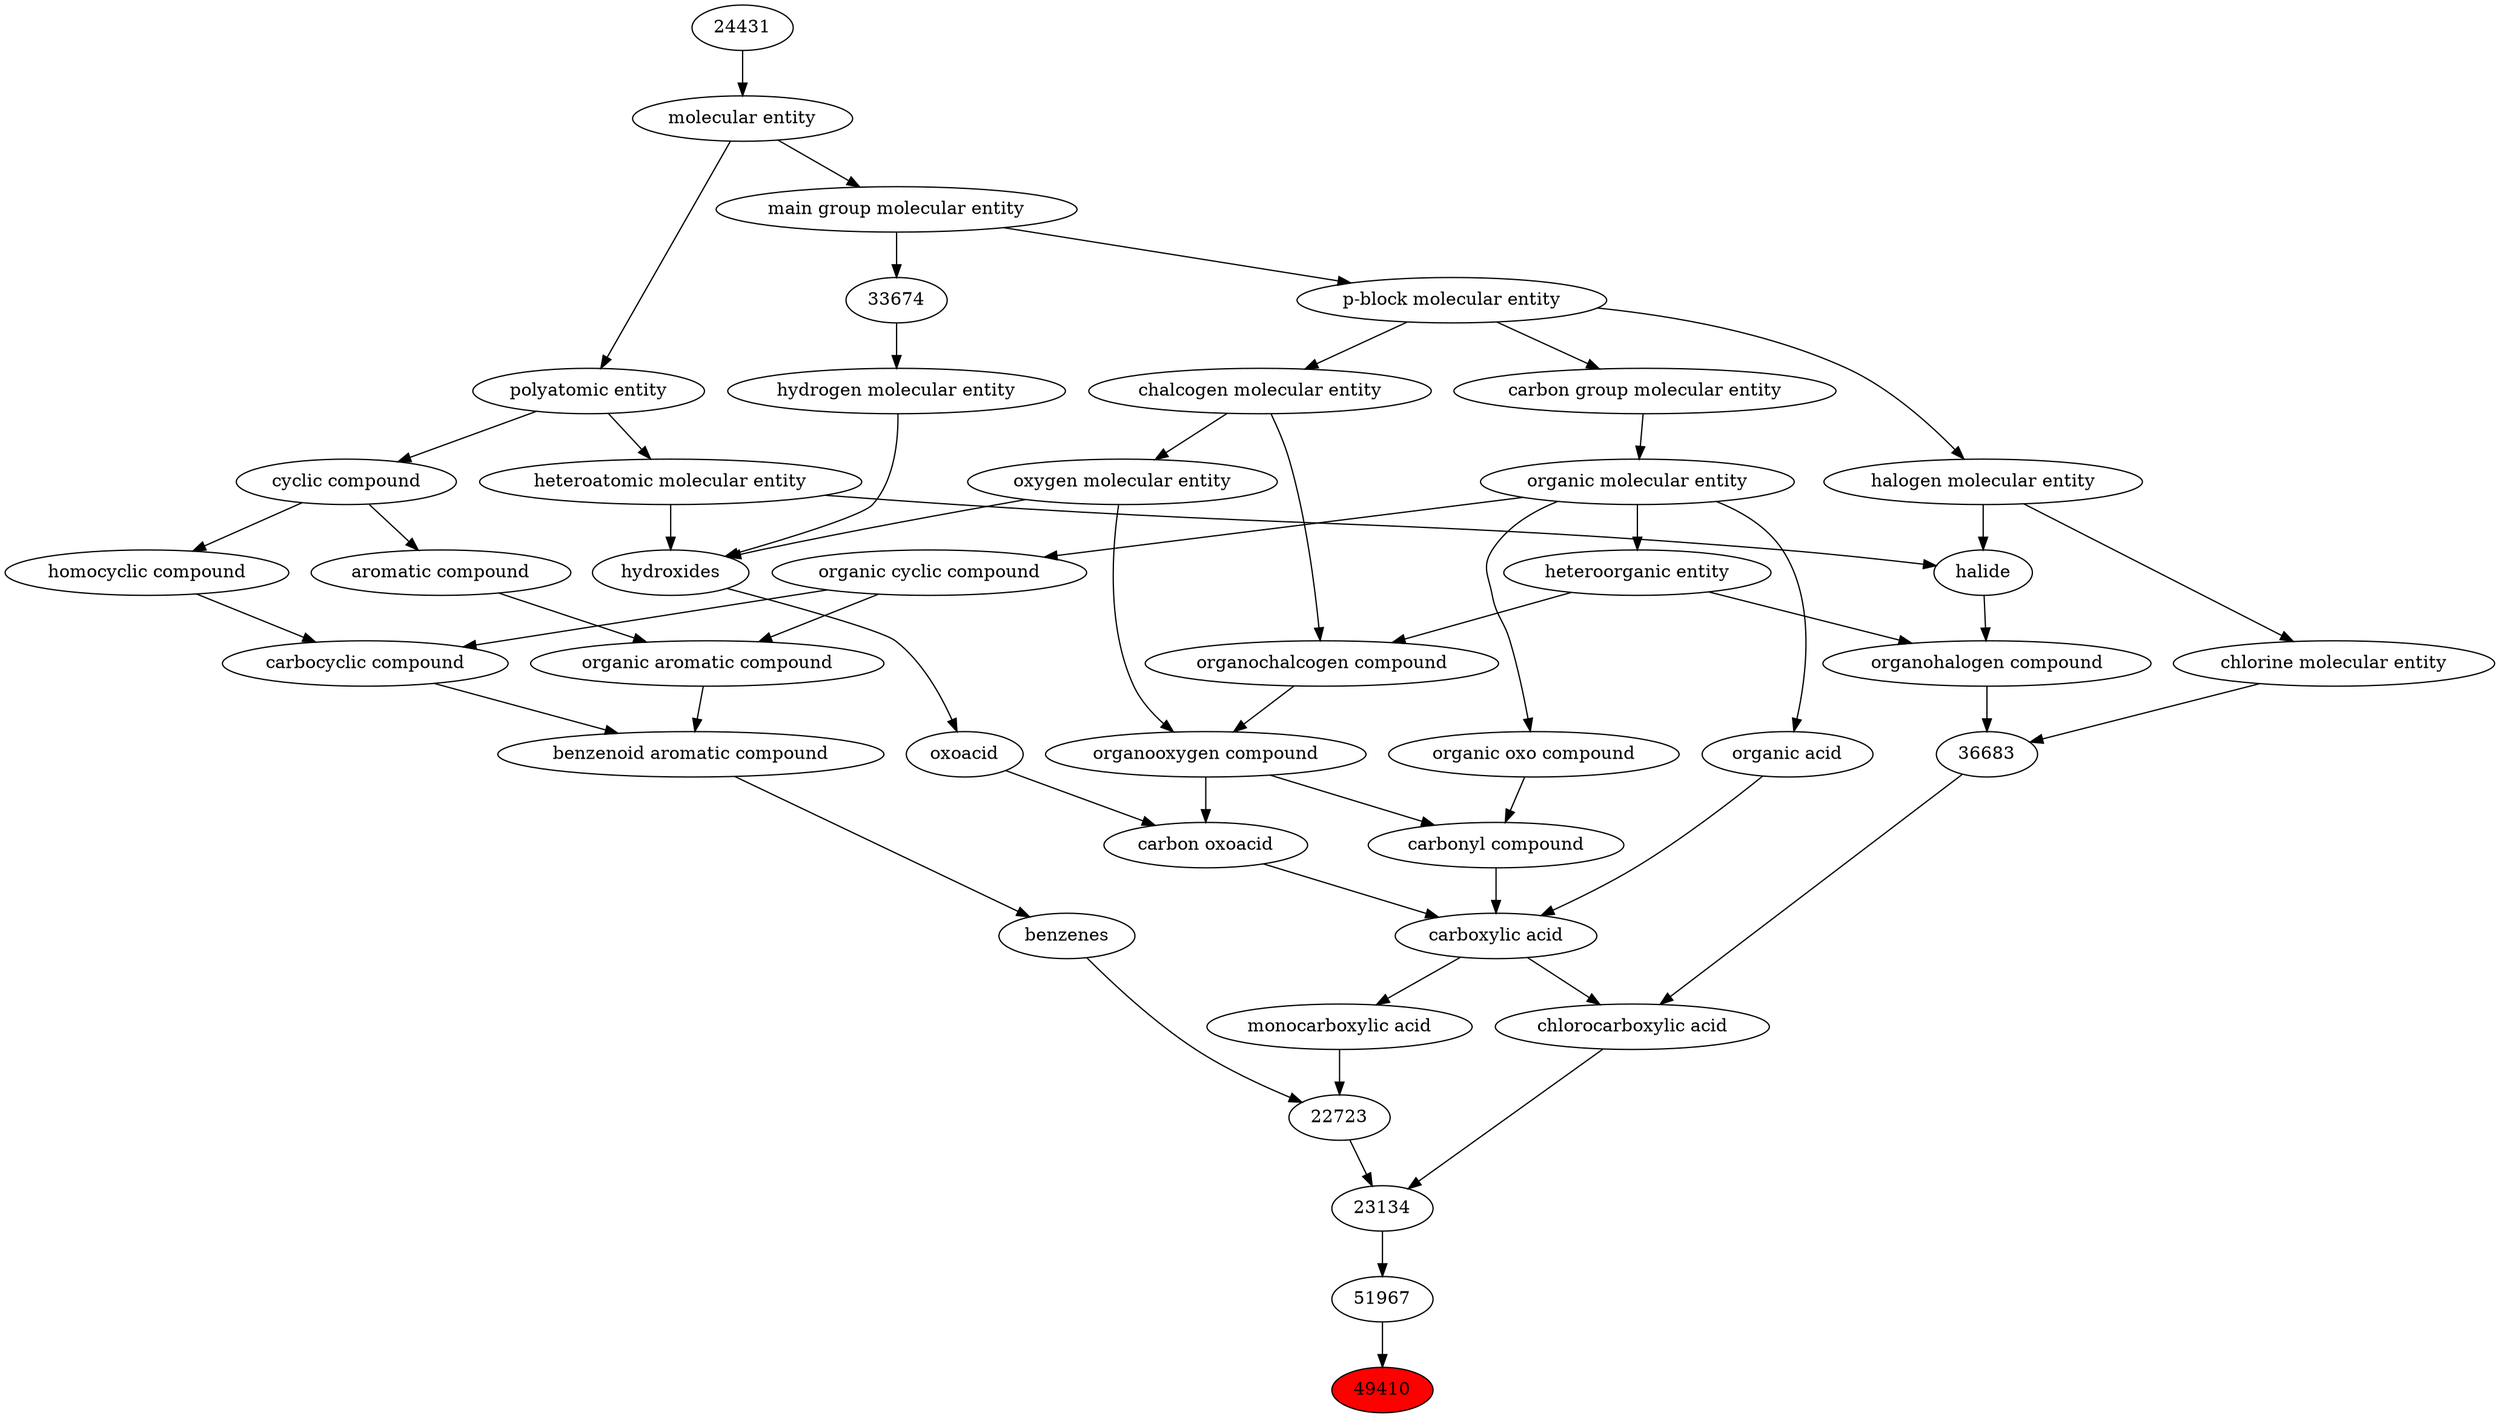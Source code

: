 digraph tree{ 
49410 [label="49410" fillcolor=red style=filled]
51967 -> 49410
51967 [label="51967"]
23134 -> 51967
23134 [label="23134"]
36685 -> 23134
22723 -> 23134
36685 [label="chlorocarboxylic acid"]
36683 -> 36685
33575 -> 36685
22723 [label="22723"]
22712 -> 22723
25384 -> 22723
36683 [label="36683"]
36684 -> 36683
23117 -> 36683
33575 [label="carboxylic acid"]
36586 -> 33575
35605 -> 33575
64709 -> 33575
22712 [label="benzenes"]
33836 -> 22712
25384 [label="monocarboxylic acid"]
33575 -> 25384
36684 [label="organohalogen compound"]
33285 -> 36684
37578 -> 36684
23117 [label="chlorine molecular entity"]
24471 -> 23117
36586 [label="carbonyl compound"]
36587 -> 36586
36963 -> 36586
35605 [label="carbon oxoacid"]
24833 -> 35605
36963 -> 35605
64709 [label="organic acid"]
50860 -> 64709
33836 [label="benzenoid aromatic compound"]
33659 -> 33836
33598 -> 33836
33285 [label="heteroorganic entity"]
50860 -> 33285
37578 [label="halide"]
24471 -> 37578
37577 -> 37578
24471 [label="halogen molecular entity"]
33675 -> 24471
36587 [label="organic oxo compound"]
50860 -> 36587
36963 [label="organooxygen compound"]
36962 -> 36963
25806 -> 36963
24833 [label="oxoacid"]
24651 -> 24833
50860 [label="organic molecular entity"]
33582 -> 50860
33659 [label="organic aromatic compound"]
33832 -> 33659
33655 -> 33659
33598 [label="carbocyclic compound"]
33832 -> 33598
33597 -> 33598
37577 [label="heteroatomic molecular entity"]
36357 -> 37577
33675 [label="p-block molecular entity"]
33579 -> 33675
36962 [label="organochalcogen compound"]
33285 -> 36962
33304 -> 36962
25806 [label="oxygen molecular entity"]
33304 -> 25806
24651 [label="hydroxides"]
25806 -> 24651
33608 -> 24651
37577 -> 24651
33582 [label="carbon group molecular entity"]
33675 -> 33582
33832 [label="organic cyclic compound"]
50860 -> 33832
33655 [label="aromatic compound"]
33595 -> 33655
33597 [label="homocyclic compound"]
33595 -> 33597
36357 [label="polyatomic entity"]
23367 -> 36357
33579 [label="main group molecular entity"]
23367 -> 33579
33304 [label="chalcogen molecular entity"]
33675 -> 33304
33608 [label="hydrogen molecular entity"]
33674 -> 33608
33595 [label="cyclic compound"]
36357 -> 33595
23367 [label="molecular entity"]
24431 -> 23367
33674 [label="33674"]
33579 -> 33674
24431 [label="24431"]
}